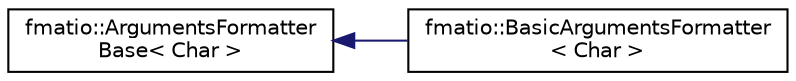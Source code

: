 digraph "Graphical Class Hierarchy"
{
 // LATEX_PDF_SIZE
  edge [fontname="Helvetica",fontsize="10",labelfontname="Helvetica",labelfontsize="10"];
  node [fontname="Helvetica",fontsize="10",shape=record];
  rankdir="LR";
  Node0 [label="fmatio::ArgumentsFormatter\lBase\< Char \>",height=0.2,width=0.4,color="black", fillcolor="white", style="filled",URL="$classfmatio_1_1ArgumentsFormatterBase.html",tooltip=" "];
  Node0 -> Node1 [dir="back",color="midnightblue",fontsize="10",style="solid",fontname="Helvetica"];
  Node1 [label="fmatio::BasicArgumentsFormatter\l\< Char \>",height=0.2,width=0.4,color="black", fillcolor="white", style="filled",URL="$classfmatio_1_1BasicArgumentsFormatter.html",tooltip=" "];
}
